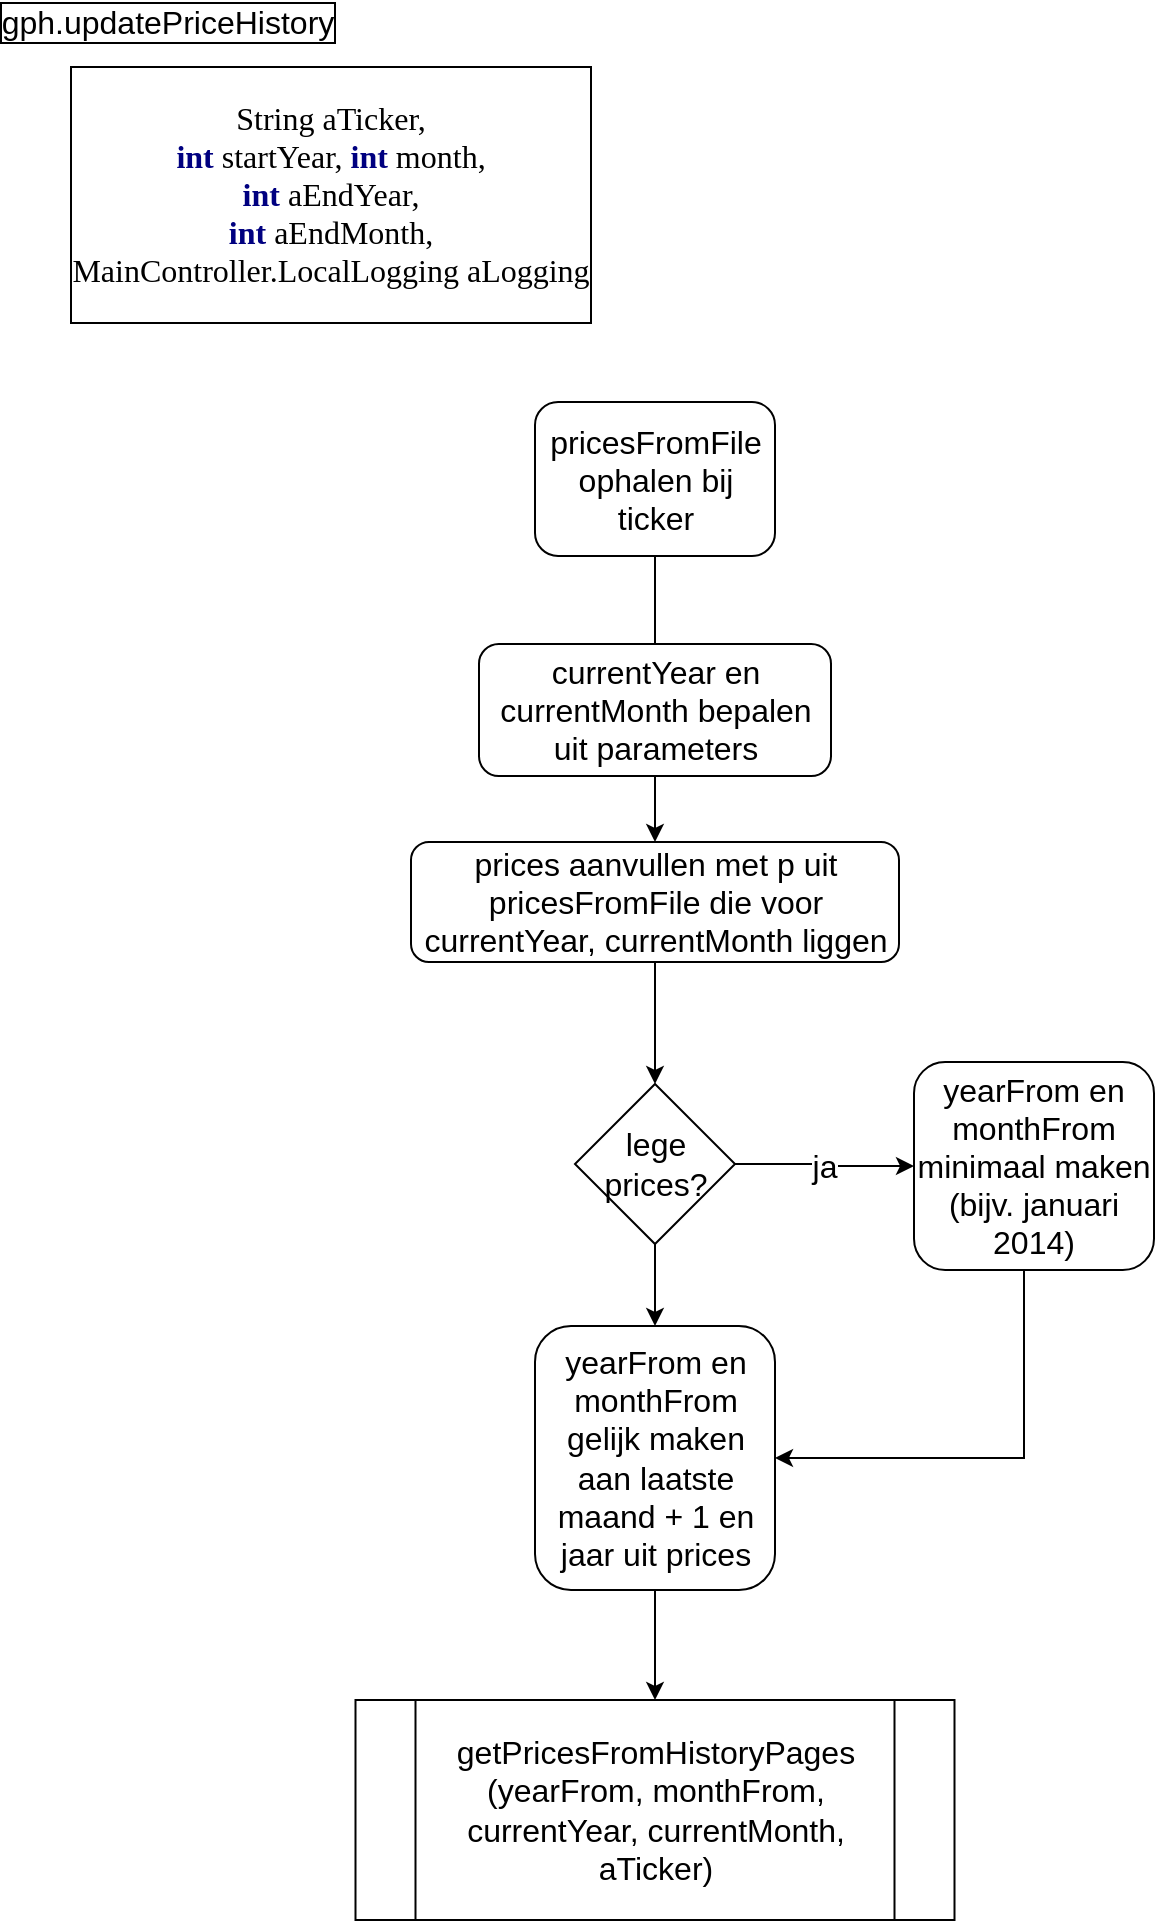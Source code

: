 <mxfile version="13.9.9" type="device"><diagram id="sSh8uNOQ5c72vha6QWuI" name="Pagina-1"><mxGraphModel dx="1673" dy="967" grid="1" gridSize="11" guides="1" tooltips="1" connect="1" arrows="1" fold="1" page="1" pageScale="1" pageWidth="827" pageHeight="1169" math="0" shadow="0"><root><mxCell id="0"/><mxCell id="1" parent="0"/><mxCell id="g5pRr3sBtJH6MaBRyYeq-1" value="gph.updatePriceHistory" style="text;html=1;strokeColor=none;fillColor=none;align=center;verticalAlign=middle;whiteSpace=wrap;rounded=0;fontSize=16;labelBorderColor=#000000;" vertex="1" parent="1"><mxGeometry x="80" y="20" width="40" height="20" as="geometry"/></mxCell><mxCell id="g5pRr3sBtJH6MaBRyYeq-2" value="&lt;pre style=&quot;background-color: #ffffff ; color: #000000 ; font-family: &amp;quot;consolas&amp;quot; ; font-size: 18 8pt&quot;&gt;String aTicker,&lt;br&gt;&lt;span style=&quot;color: #000080 ; font-weight: bold&quot;&gt;int &lt;/span&gt;startYear, &lt;span style=&quot;color: #000080 ; font-weight: bold&quot;&gt;int &lt;/span&gt;month,&lt;br&gt;&lt;span style=&quot;color: #000080 ; font-weight: bold&quot;&gt;int &lt;/span&gt;aEndYear,&lt;br&gt;&lt;span style=&quot;color: #000080 ; font-weight: bold&quot;&gt;int &lt;/span&gt;aEndMonth,&lt;br&gt;MainController.LocalLogging aLogging&lt;/pre&gt;" style="text;html=1;strokeColor=none;fillColor=none;align=center;verticalAlign=middle;whiteSpace=wrap;rounded=0;fontSize=16;labelBorderColor=#000000;" vertex="1" parent="1"><mxGeometry x="22" y="66" width="319" height="99" as="geometry"/></mxCell><mxCell id="g5pRr3sBtJH6MaBRyYeq-8" style="edgeStyle=orthogonalEdgeStyle;rounded=0;orthogonalLoop=1;jettySize=auto;html=1;entryX=0.5;entryY=0;entryDx=0;entryDy=0;fontSize=16;" edge="1" parent="1" source="g5pRr3sBtJH6MaBRyYeq-3"><mxGeometry relative="1" as="geometry"><mxPoint x="343.5" y="363" as="targetPoint"/></mxGeometry></mxCell><mxCell id="g5pRr3sBtJH6MaBRyYeq-3" value="pricesFromFile ophalen bij ticker" style="rounded=1;whiteSpace=wrap;html=1;fontSize=16;" vertex="1" parent="1"><mxGeometry x="283.5" y="220" width="120" height="77" as="geometry"/></mxCell><mxCell id="g5pRr3sBtJH6MaBRyYeq-17" style="edgeStyle=orthogonalEdgeStyle;rounded=0;orthogonalLoop=1;jettySize=auto;html=1;fontSize=16;" edge="1" parent="1" source="g5pRr3sBtJH6MaBRyYeq-10" target="g5pRr3sBtJH6MaBRyYeq-14"><mxGeometry relative="1" as="geometry"/></mxCell><mxCell id="g5pRr3sBtJH6MaBRyYeq-10" value="prices aanvullen met p uit pricesFromFile die voor currentYear, currentMonth liggen" style="rounded=1;whiteSpace=wrap;html=1;fontSize=16;" vertex="1" parent="1"><mxGeometry x="221.5" y="440" width="244" height="60" as="geometry"/></mxCell><mxCell id="g5pRr3sBtJH6MaBRyYeq-12" style="edgeStyle=orthogonalEdgeStyle;rounded=0;orthogonalLoop=1;jettySize=auto;html=1;entryX=0.5;entryY=0;entryDx=0;entryDy=0;fontSize=16;" edge="1" parent="1" source="g5pRr3sBtJH6MaBRyYeq-11" target="g5pRr3sBtJH6MaBRyYeq-10"><mxGeometry relative="1" as="geometry"/></mxCell><mxCell id="g5pRr3sBtJH6MaBRyYeq-11" value="currentYear en currentMonth bepalen uit parameters" style="rounded=1;whiteSpace=wrap;html=1;fontSize=16;" vertex="1" parent="1"><mxGeometry x="255.5" y="341" width="176" height="66" as="geometry"/></mxCell><mxCell id="g5pRr3sBtJH6MaBRyYeq-18" value="ja" style="edgeStyle=orthogonalEdgeStyle;rounded=0;orthogonalLoop=1;jettySize=auto;html=1;entryX=0;entryY=0.5;entryDx=0;entryDy=0;fontSize=16;" edge="1" parent="1" source="g5pRr3sBtJH6MaBRyYeq-14" target="g5pRr3sBtJH6MaBRyYeq-15"><mxGeometry relative="1" as="geometry"/></mxCell><mxCell id="g5pRr3sBtJH6MaBRyYeq-19" style="edgeStyle=orthogonalEdgeStyle;rounded=0;orthogonalLoop=1;jettySize=auto;html=1;entryX=0.5;entryY=0;entryDx=0;entryDy=0;fontSize=16;" edge="1" parent="1" source="g5pRr3sBtJH6MaBRyYeq-14" target="g5pRr3sBtJH6MaBRyYeq-16"><mxGeometry relative="1" as="geometry"/></mxCell><mxCell id="g5pRr3sBtJH6MaBRyYeq-14" value="lege prices?" style="rhombus;whiteSpace=wrap;html=1;fontSize=16;" vertex="1" parent="1"><mxGeometry x="303.5" y="561" width="80" height="80" as="geometry"/></mxCell><mxCell id="g5pRr3sBtJH6MaBRyYeq-26" style="edgeStyle=orthogonalEdgeStyle;rounded=0;orthogonalLoop=1;jettySize=auto;html=1;entryX=1;entryY=0.5;entryDx=0;entryDy=0;fontSize=16;" edge="1" parent="1" source="g5pRr3sBtJH6MaBRyYeq-15" target="g5pRr3sBtJH6MaBRyYeq-16"><mxGeometry relative="1" as="geometry"><Array as="points"><mxPoint x="528" y="748"/></Array></mxGeometry></mxCell><mxCell id="g5pRr3sBtJH6MaBRyYeq-15" value="yearFrom en monthFrom minimaal maken (bijv. januari 2014)" style="rounded=1;whiteSpace=wrap;html=1;fontSize=16;" vertex="1" parent="1"><mxGeometry x="473" y="550" width="120" height="104" as="geometry"/></mxCell><mxCell id="g5pRr3sBtJH6MaBRyYeq-24" style="edgeStyle=orthogonalEdgeStyle;rounded=0;orthogonalLoop=1;jettySize=auto;html=1;fontSize=16;" edge="1" parent="1" source="g5pRr3sBtJH6MaBRyYeq-16"><mxGeometry relative="1" as="geometry"><mxPoint x="343.5" y="869" as="targetPoint"/></mxGeometry></mxCell><mxCell id="g5pRr3sBtJH6MaBRyYeq-16" value="yearFrom en monthFrom gelijk maken aan laatste maand + 1 en jaar uit prices" style="rounded=1;whiteSpace=wrap;html=1;fontSize=16;" vertex="1" parent="1"><mxGeometry x="283.5" y="682" width="120" height="132" as="geometry"/></mxCell><mxCell id="g5pRr3sBtJH6MaBRyYeq-25" value="getPricesFromHistoryPages&lt;br&gt;(yearFrom, monthFrom, currentYear, currentMonth,&lt;br&gt;aTicker)" style="shape=process;whiteSpace=wrap;html=1;backgroundOutline=1;fontSize=16;" vertex="1" parent="1"><mxGeometry x="193.75" y="869" width="299.5" height="110" as="geometry"/></mxCell></root></mxGraphModel></diagram></mxfile>